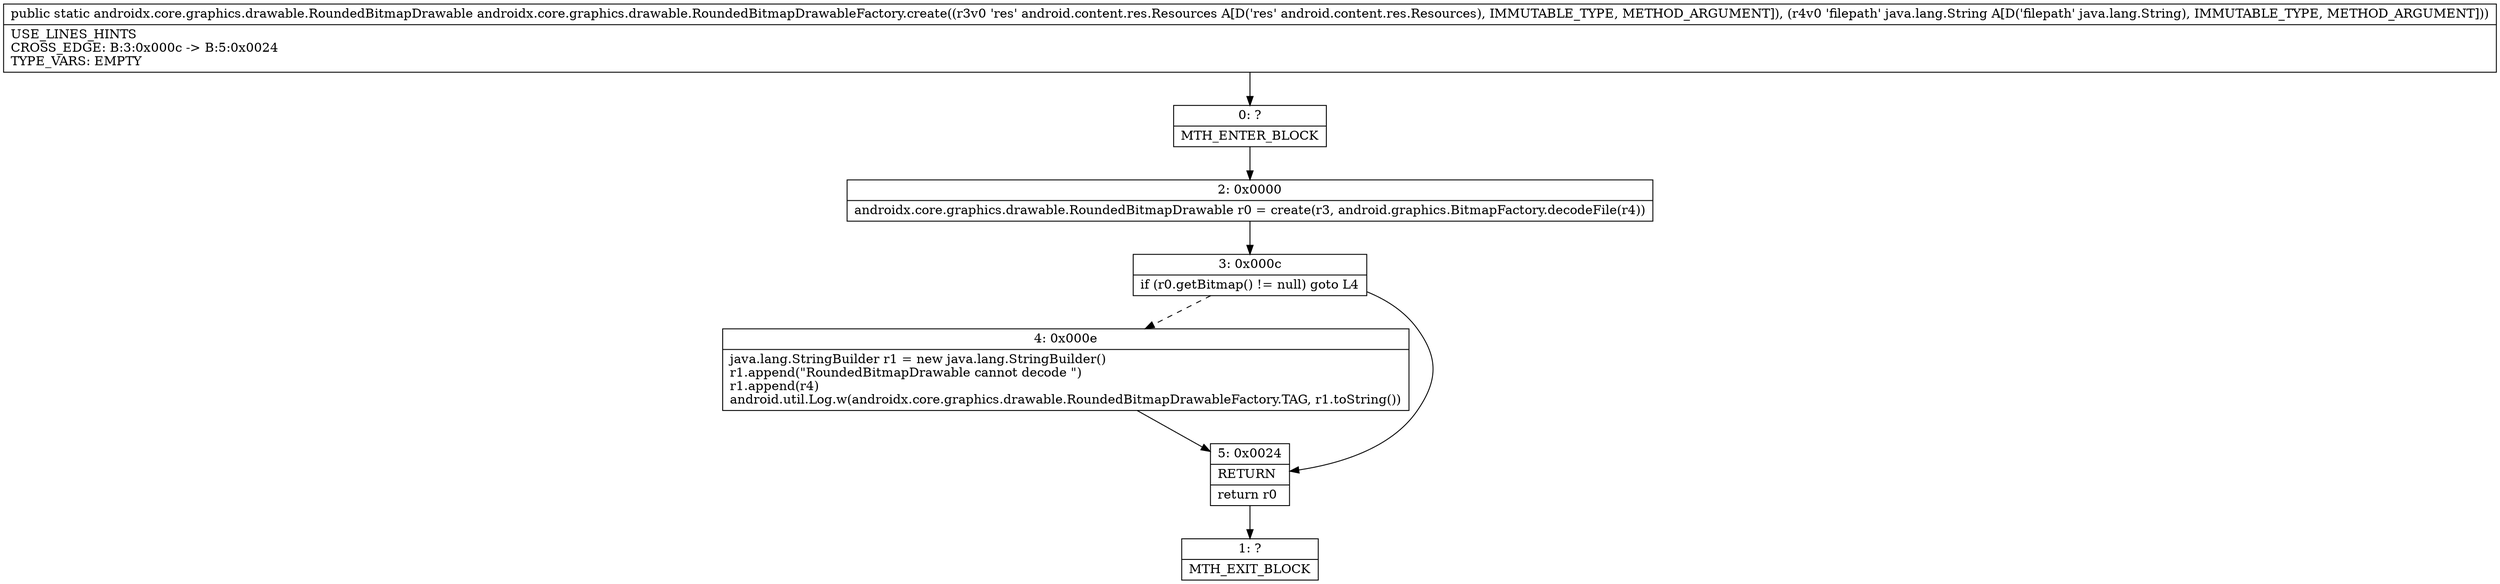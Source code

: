 digraph "CFG forandroidx.core.graphics.drawable.RoundedBitmapDrawableFactory.create(Landroid\/content\/res\/Resources;Ljava\/lang\/String;)Landroidx\/core\/graphics\/drawable\/RoundedBitmapDrawable;" {
Node_0 [shape=record,label="{0\:\ ?|MTH_ENTER_BLOCK\l}"];
Node_2 [shape=record,label="{2\:\ 0x0000|androidx.core.graphics.drawable.RoundedBitmapDrawable r0 = create(r3, android.graphics.BitmapFactory.decodeFile(r4))\l}"];
Node_3 [shape=record,label="{3\:\ 0x000c|if (r0.getBitmap() != null) goto L4\l}"];
Node_4 [shape=record,label="{4\:\ 0x000e|java.lang.StringBuilder r1 = new java.lang.StringBuilder()\lr1.append(\"RoundedBitmapDrawable cannot decode \")\lr1.append(r4)\landroid.util.Log.w(androidx.core.graphics.drawable.RoundedBitmapDrawableFactory.TAG, r1.toString())\l}"];
Node_5 [shape=record,label="{5\:\ 0x0024|RETURN\l|return r0\l}"];
Node_1 [shape=record,label="{1\:\ ?|MTH_EXIT_BLOCK\l}"];
MethodNode[shape=record,label="{public static androidx.core.graphics.drawable.RoundedBitmapDrawable androidx.core.graphics.drawable.RoundedBitmapDrawableFactory.create((r3v0 'res' android.content.res.Resources A[D('res' android.content.res.Resources), IMMUTABLE_TYPE, METHOD_ARGUMENT]), (r4v0 'filepath' java.lang.String A[D('filepath' java.lang.String), IMMUTABLE_TYPE, METHOD_ARGUMENT]))  | USE_LINES_HINTS\lCROSS_EDGE: B:3:0x000c \-\> B:5:0x0024\lTYPE_VARS: EMPTY\l}"];
MethodNode -> Node_0;Node_0 -> Node_2;
Node_2 -> Node_3;
Node_3 -> Node_4[style=dashed];
Node_3 -> Node_5;
Node_4 -> Node_5;
Node_5 -> Node_1;
}

